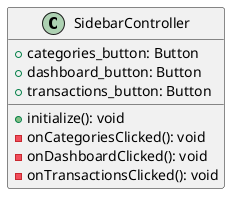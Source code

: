 @startuml

class SidebarController {
    +categories_button: Button
    +dashboard_button: Button
    +transactions_button: Button

    +initialize(): void
    -onCategoriesClicked(): void
    -onDashboardClicked(): void
    -onTransactionsClicked(): void
}


@enduml